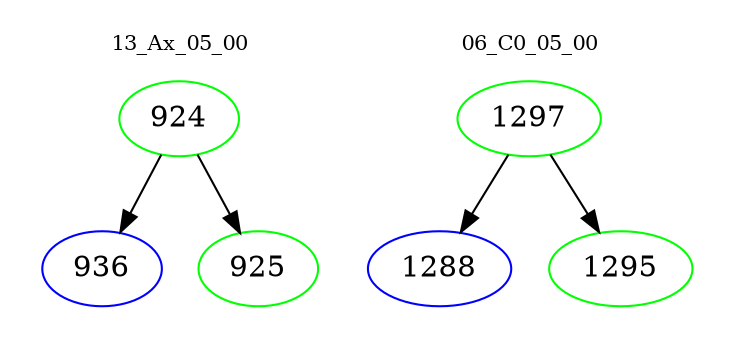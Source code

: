 digraph{
subgraph cluster_0 {
color = white
label = "13_Ax_05_00";
fontsize=10;
T0_924 [label="924", color="green"]
T0_924 -> T0_936 [color="black"]
T0_936 [label="936", color="blue"]
T0_924 -> T0_925 [color="black"]
T0_925 [label="925", color="green"]
}
subgraph cluster_1 {
color = white
label = "06_C0_05_00";
fontsize=10;
T1_1297 [label="1297", color="green"]
T1_1297 -> T1_1288 [color="black"]
T1_1288 [label="1288", color="blue"]
T1_1297 -> T1_1295 [color="black"]
T1_1295 [label="1295", color="green"]
}
}
